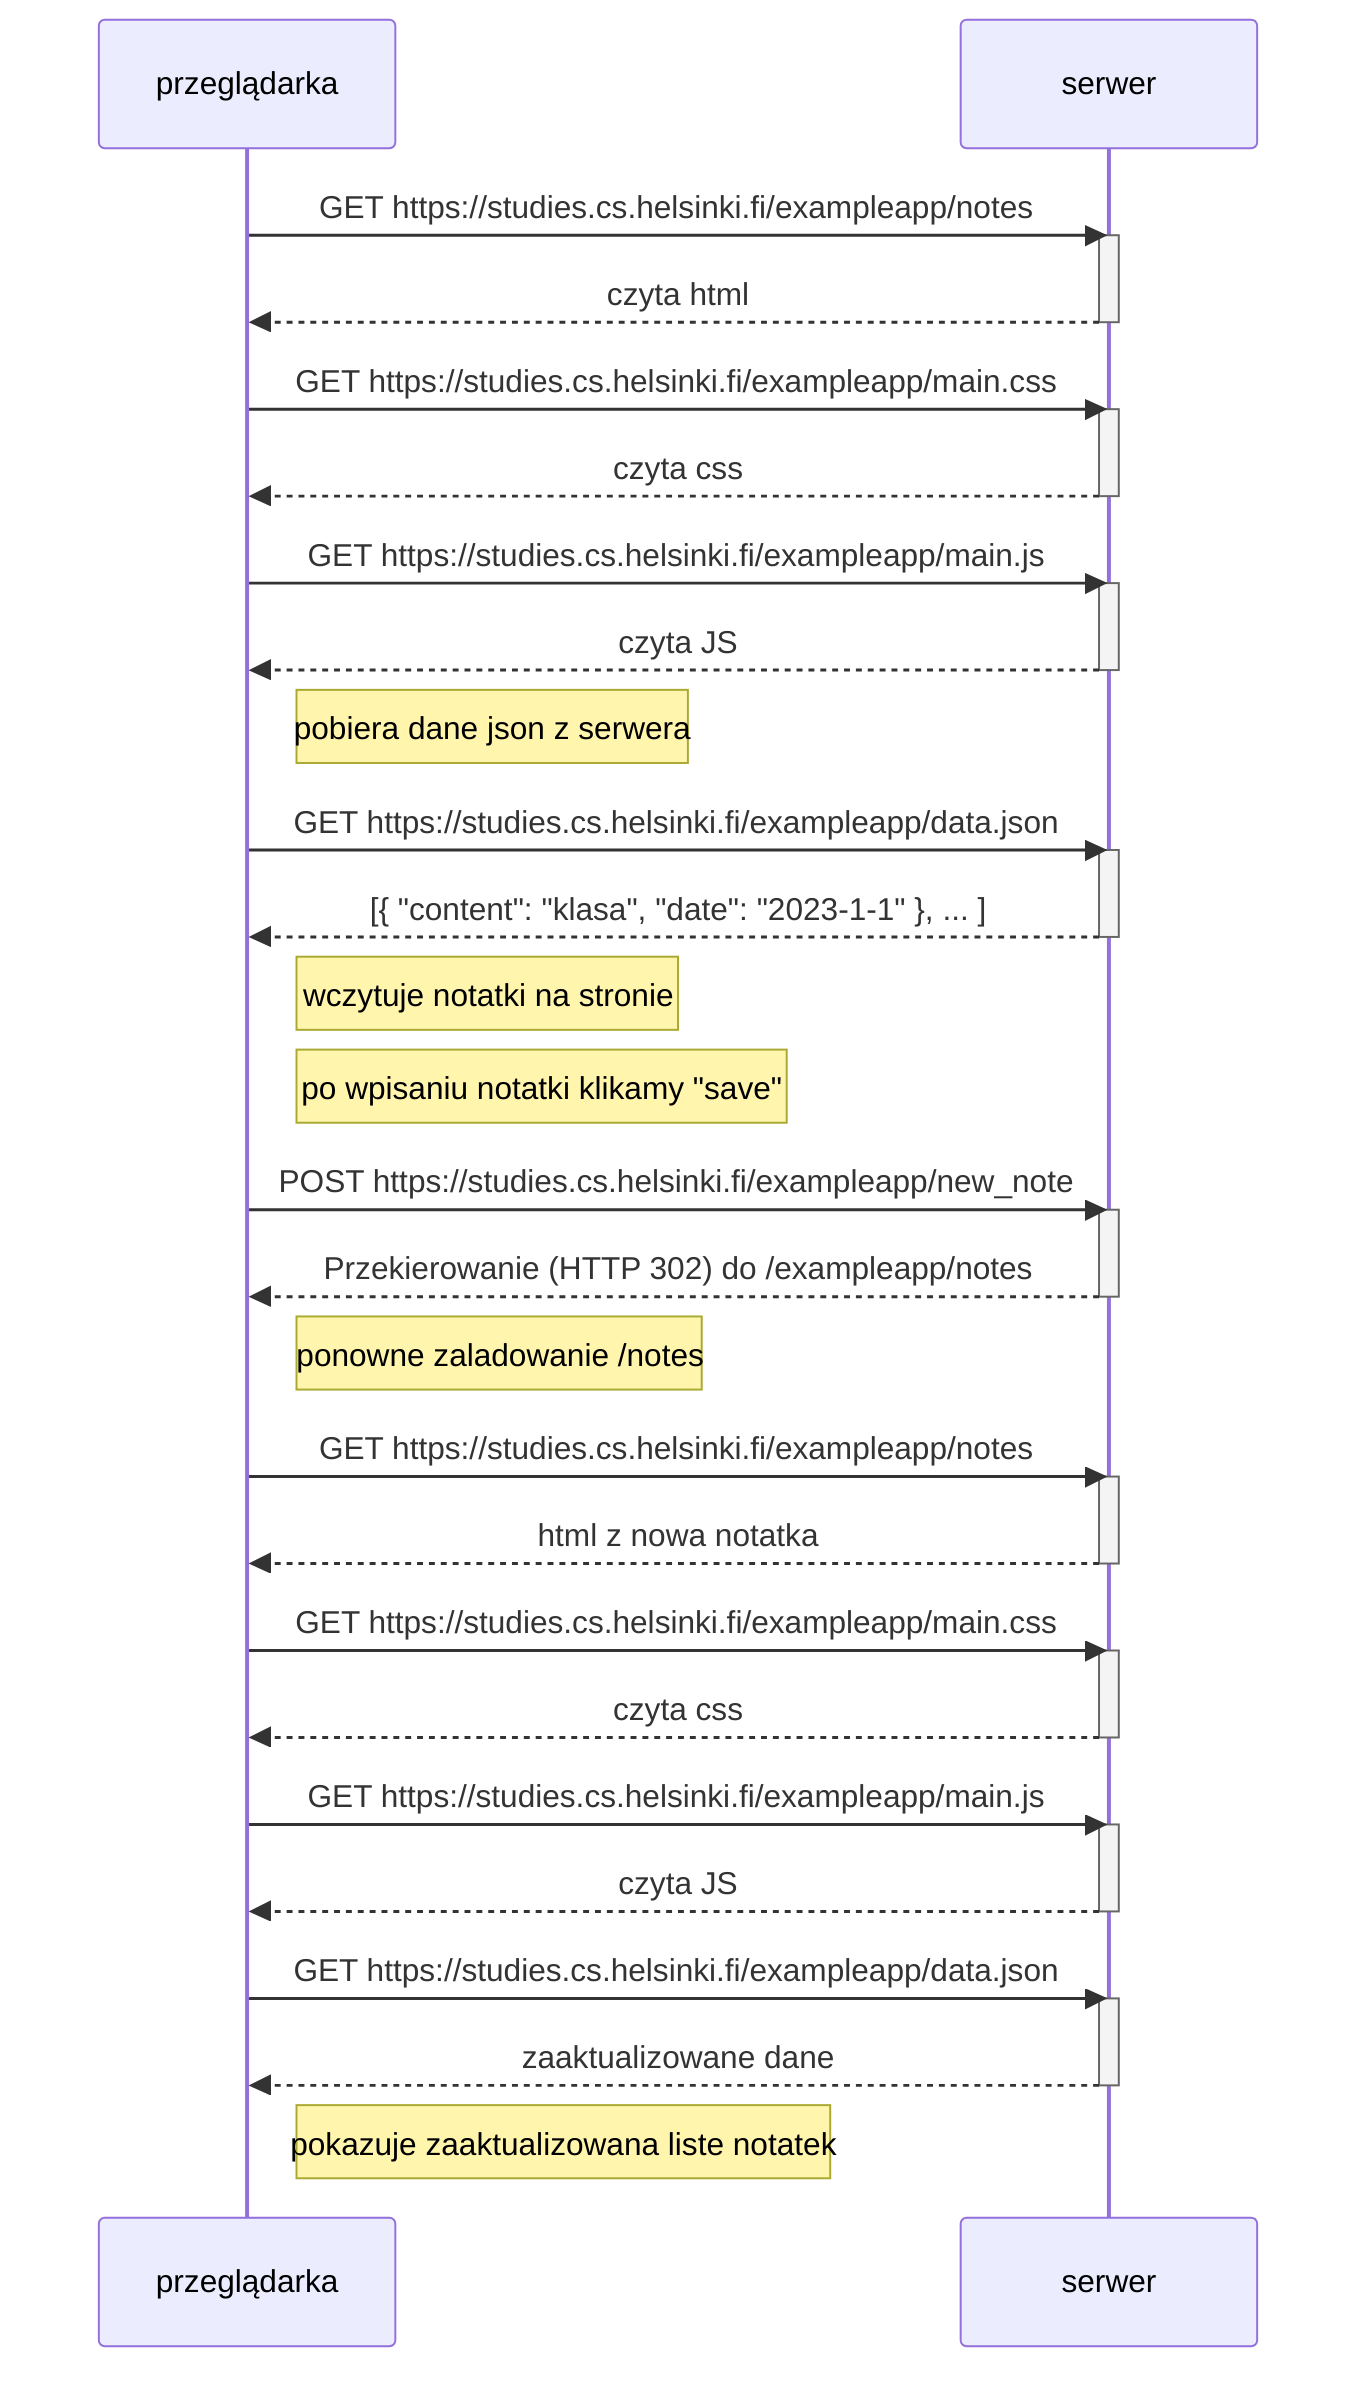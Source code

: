 sequenceDiagram
    participant przeglądarka
    participant serwer

    przeglądarka->>serwer: GET https://studies.cs.helsinki.fi/exampleapp/notes
    activate serwer
    serwer-->>przeglądarka: czyta html
    deactivate serwer

    przeglądarka->>serwer: GET https://studies.cs.helsinki.fi/exampleapp/main.css
    activate serwer
    serwer-->>przeglądarka: czyta css
    deactivate serwer

    przeglądarka->>serwer: GET https://studies.cs.helsinki.fi/exampleapp/main.js
    activate serwer
    serwer-->>przeglądarka: czyta JS
    deactivate serwer

    Note right of przeglądarka: pobiera dane json z serwera

    przeglądarka->>serwer: GET https://studies.cs.helsinki.fi/exampleapp/data.json
    activate serwer
    serwer-->>przeglądarka: [{ "content": "klasa", "date": "2023-1-1" }, ... ]
    deactivate serwer

    Note right of przeglądarka: wczytuje notatki na stronie

    Note right of przeglądarka: po wpisaniu notatki klikamy "save"

    przeglądarka->>serwer: POST https://studies.cs.helsinki.fi/exampleapp/new_note
    activate serwer
    serwer-->>przeglądarka: Przekierowanie (HTTP 302) do /exampleapp/notes
    deactivate serwer

    Note right of przeglądarka: ponowne zaladowanie /notes

    przeglądarka->>serwer: GET https://studies.cs.helsinki.fi/exampleapp/notes
    activate serwer
    serwer-->>przeglądarka: html z nowa notatka
    deactivate serwer

    przeglądarka->>serwer: GET https://studies.cs.helsinki.fi/exampleapp/main.css
    activate serwer
    serwer-->>przeglądarka: czyta css
    deactivate serwer

    przeglądarka->>serwer: GET https://studies.cs.helsinki.fi/exampleapp/main.js
    activate serwer
    serwer-->>przeglądarka: czyta JS
    deactivate serwer

    przeglądarka->>serwer: GET https://studies.cs.helsinki.fi/exampleapp/data.json
    activate serwer
    serwer-->>przeglądarka: zaaktualizowane dane
    deactivate serwer

    Note right of przeglądarka: pokazuje zaaktualizowana liste notatek